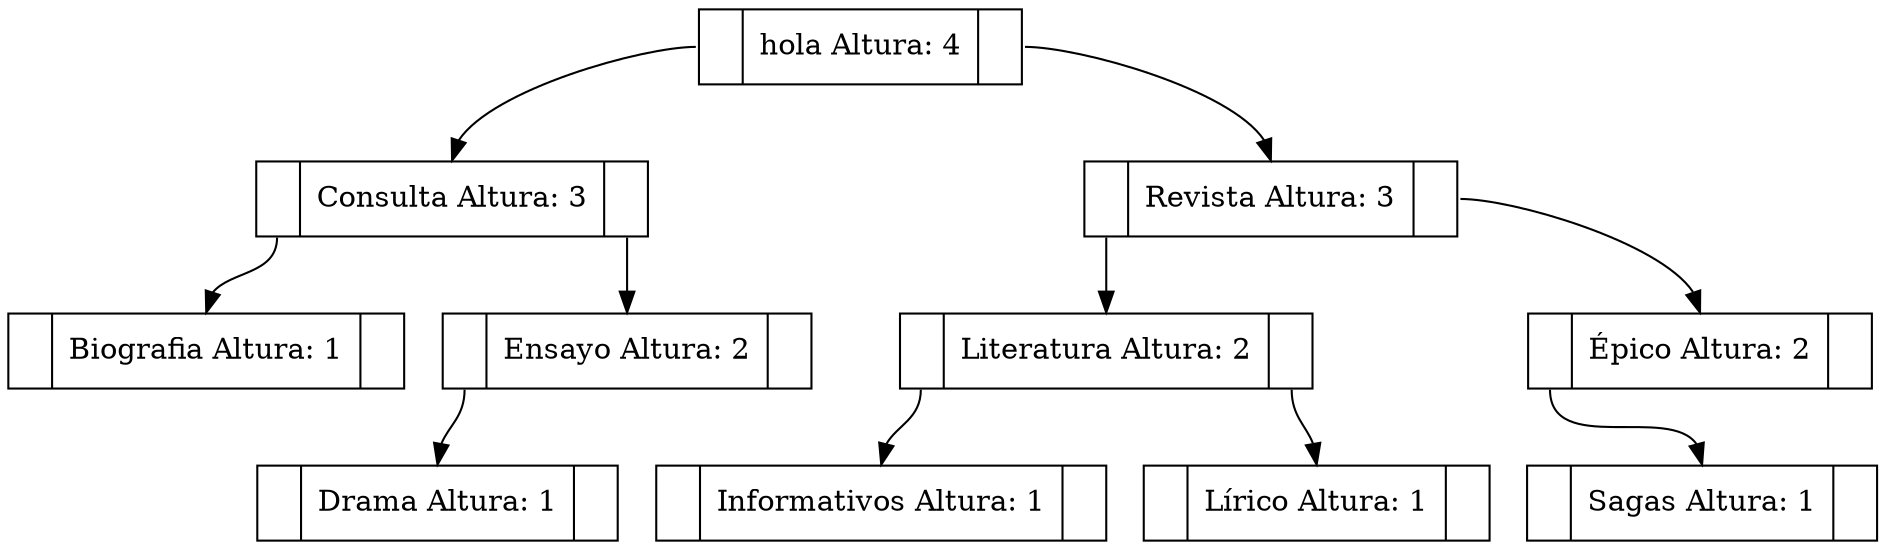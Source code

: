 digraph G
{
        node [shape = record];
nodehola [ label ="<f0> | <f1>hola
 Altura: 4
 | <f2> "];
nodeConsulta [ label ="<f0> | <f1>Consulta
 Altura: 3
 | <f2> "];
nodeBiografia [ label ="<f0> | <f1>Biografia
 Altura: 1
 | <f2> "];
nodeEnsayo [ label ="<f0> | <f1>Ensayo
 Altura: 2
 | <f2> "];
nodeDrama [ label ="<f0> | <f1>Drama
 Altura: 1
 | <f2> "];
nodeRevista [ label ="<f0> | <f1>Revista
 Altura: 3
 | <f2> "];
nodeLiteratura [ label ="<f0> | <f1>Literatura
 Altura: 2
 | <f2> "];
nodeInformativos [ label ="<f0> | <f1>Informativos
 Altura: 1
 | <f2> "];
nodeLírico [ label ="<f0> | <f1>Lírico
 Altura: 1
 | <f2> "];
nodeÉpico [ label ="<f0> | <f1>Épico
 Altura: 2
 | <f2> "];
nodeSagas [ label ="<f0> | <f1>Sagas
 Altura: 1
 | <f2> "];

"nodehola":f0 -> "nodeConsulta":f1;
"nodehola":f2 -> "nodeRevista":f1;
"nodeConsulta":f0 -> "nodeBiografia":f1;
"nodeConsulta":f2 -> "nodeEnsayo":f1;
"nodeEnsayo":f0 -> "nodeDrama":f1;
"nodeRevista":f0 -> "nodeLiteratura":f1;
"nodeRevista":f2 -> "nodeÉpico":f1;
"nodeLiteratura":f0 -> "nodeInformativos":f1;
"nodeLiteratura":f2 -> "nodeLírico":f1;
"nodeÉpico":f0 -> "nodeSagas":f1;

}

